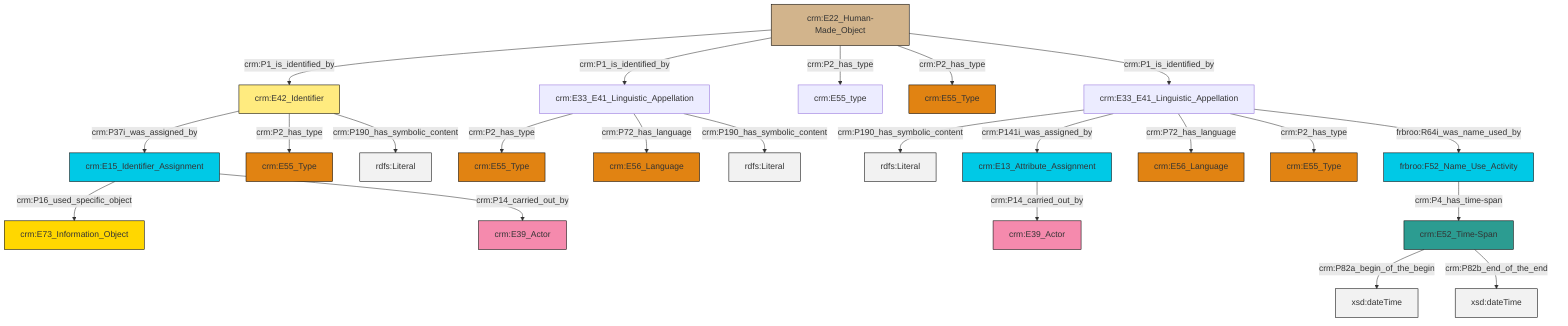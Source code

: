 graph TD
classDef Literal fill:#f2f2f2,stroke:#000000;
classDef CRM_Entity fill:#FFFFFF,stroke:#000000;
classDef Temporal_Entity fill:#00C9E6, stroke:#000000;
classDef Type fill:#E18312, stroke:#000000;
classDef Time-Span fill:#2C9C91, stroke:#000000;
classDef Appellation fill:#FFEB7F, stroke:#000000;
classDef Place fill:#008836, stroke:#000000;
classDef Persistent_Item fill:#B266B2, stroke:#000000;
classDef Conceptual_Object fill:#FFD700, stroke:#000000;
classDef Physical_Thing fill:#D2B48C, stroke:#000000;
classDef Actor fill:#f58aad, stroke:#000000;
classDef PC_Classes fill:#4ce600, stroke:#000000;
classDef Multi fill:#cccccc,stroke:#000000;

0["crm:E33_E41_Linguistic_Appellation"]:::Default -->|crm:P2_has_type| 1["crm:E55_Type"]:::Type
2["crm:E42_Identifier"]:::Appellation -->|crm:P37i_was_assigned_by| 3["crm:E15_Identifier_Assignment"]:::Temporal_Entity
6["crm:E22_Human-Made_Object"]:::Physical_Thing -->|crm:P1_is_identified_by| 2["crm:E42_Identifier"]:::Appellation
6["crm:E22_Human-Made_Object"]:::Physical_Thing -->|crm:P1_is_identified_by| 0["crm:E33_E41_Linguistic_Appellation"]:::Default
9["crm:E33_E41_Linguistic_Appellation"]:::Default -->|crm:P190_has_symbolic_content| 10[rdfs:Literal]:::Literal
9["crm:E33_E41_Linguistic_Appellation"]:::Default -->|crm:P141i_was_assigned_by| 4["crm:E13_Attribute_Assignment"]:::Temporal_Entity
0["crm:E33_E41_Linguistic_Appellation"]:::Default -->|crm:P72_has_language| 13["crm:E56_Language"]:::Type
15["crm:E52_Time-Span"]:::Time-Span -->|crm:P82a_begin_of_the_begin| 16[xsd:dateTime]:::Literal
9["crm:E33_E41_Linguistic_Appellation"]:::Default -->|crm:P72_has_language| 23["crm:E56_Language"]:::Type
2["crm:E42_Identifier"]:::Appellation -->|crm:P2_has_type| 21["crm:E55_Type"]:::Type
4["crm:E13_Attribute_Assignment"]:::Temporal_Entity -->|crm:P14_carried_out_by| 25["crm:E39_Actor"]:::Actor
6["crm:E22_Human-Made_Object"]:::Physical_Thing -->|crm:P2_has_type| 11["crm:E55_type"]:::Default
2["crm:E42_Identifier"]:::Appellation -->|crm:P190_has_symbolic_content| 28[rdfs:Literal]:::Literal
3["crm:E15_Identifier_Assignment"]:::Temporal_Entity -->|crm:P16_used_specific_object| 31["crm:E73_Information_Object"]:::Conceptual_Object
3["crm:E15_Identifier_Assignment"]:::Temporal_Entity -->|crm:P14_carried_out_by| 29["crm:E39_Actor"]:::Actor
0["crm:E33_E41_Linguistic_Appellation"]:::Default -->|crm:P190_has_symbolic_content| 33[rdfs:Literal]:::Literal
9["crm:E33_E41_Linguistic_Appellation"]:::Default -->|crm:P2_has_type| 7["crm:E55_Type"]:::Type
36["frbroo:F52_Name_Use_Activity"]:::Temporal_Entity -->|crm:P4_has_time-span| 15["crm:E52_Time-Span"]:::Time-Span
9["crm:E33_E41_Linguistic_Appellation"]:::Default -->|frbroo:R64i_was_name_used_by| 36["frbroo:F52_Name_Use_Activity"]:::Temporal_Entity
6["crm:E22_Human-Made_Object"]:::Physical_Thing -->|crm:P2_has_type| 19["crm:E55_Type"]:::Type
15["crm:E52_Time-Span"]:::Time-Span -->|crm:P82b_end_of_the_end| 40[xsd:dateTime]:::Literal
6["crm:E22_Human-Made_Object"]:::Physical_Thing -->|crm:P1_is_identified_by| 9["crm:E33_E41_Linguistic_Appellation"]:::Default